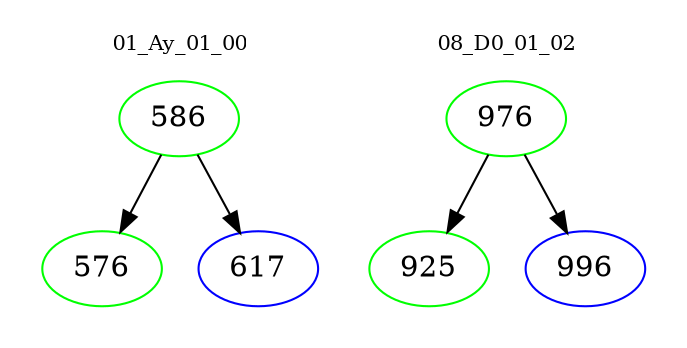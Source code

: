 digraph{
subgraph cluster_0 {
color = white
label = "01_Ay_01_00";
fontsize=10;
T0_586 [label="586", color="green"]
T0_586 -> T0_576 [color="black"]
T0_576 [label="576", color="green"]
T0_586 -> T0_617 [color="black"]
T0_617 [label="617", color="blue"]
}
subgraph cluster_1 {
color = white
label = "08_D0_01_02";
fontsize=10;
T1_976 [label="976", color="green"]
T1_976 -> T1_925 [color="black"]
T1_925 [label="925", color="green"]
T1_976 -> T1_996 [color="black"]
T1_996 [label="996", color="blue"]
}
}
